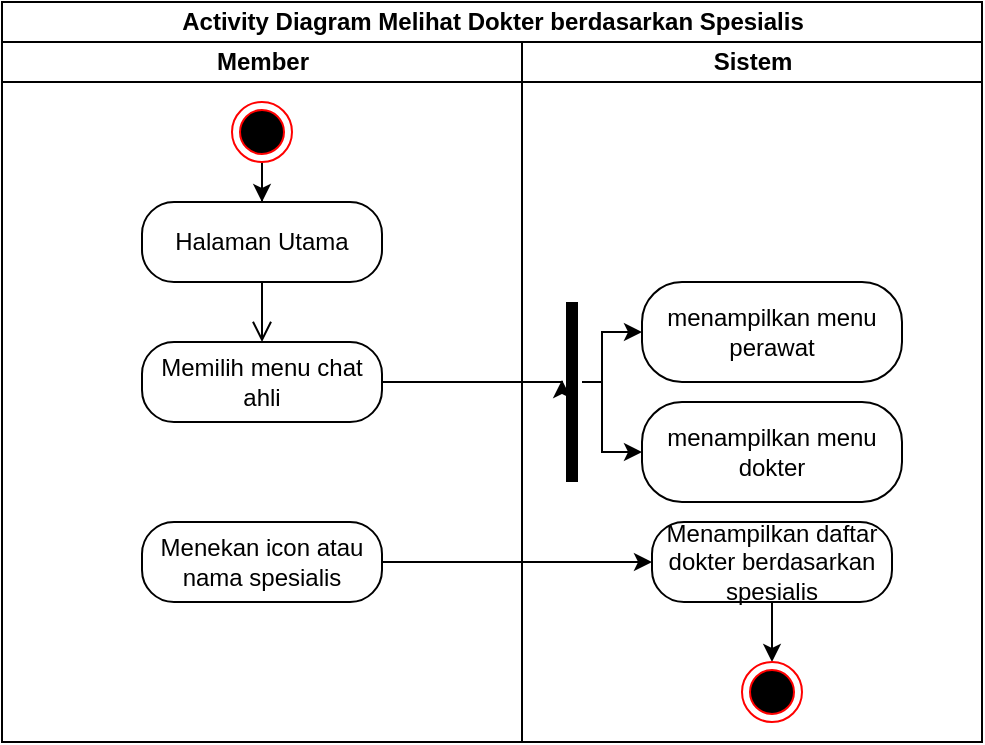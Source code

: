 <mxfile version="20.8.16" type="device"><diagram name="Halaman-1" id="MfYiTMshMia7dddQvLsD"><mxGraphModel dx="1151" dy="682" grid="1" gridSize="10" guides="1" tooltips="1" connect="1" arrows="1" fold="1" page="1" pageScale="1" pageWidth="827" pageHeight="1169" math="0" shadow="0"><root><mxCell id="0"/><mxCell id="1" parent="0"/><mxCell id="nRK3xLtQ6KZJVQRTyTja-11" value="Activity Diagram Melihat Dokter berdasarkan Spesialis" style="swimlane;childLayout=stackLayout;resizeParent=1;resizeParentMax=0;startSize=20;html=1;" parent="1" vertex="1"><mxGeometry x="230.0" y="140" width="490" height="370" as="geometry"/></mxCell><mxCell id="nRK3xLtQ6KZJVQRTyTja-12" value="Member" style="swimlane;startSize=20;html=1;" parent="nRK3xLtQ6KZJVQRTyTja-11" vertex="1"><mxGeometry y="20" width="260" height="350" as="geometry"/></mxCell><mxCell id="nRK3xLtQ6KZJVQRTyTja-18" value="" style="edgeStyle=orthogonalEdgeStyle;rounded=0;orthogonalLoop=1;jettySize=auto;html=1;" parent="nRK3xLtQ6KZJVQRTyTja-12" source="nRK3xLtQ6KZJVQRTyTja-15" target="nRK3xLtQ6KZJVQRTyTja-16" edge="1"><mxGeometry relative="1" as="geometry"/></mxCell><mxCell id="nRK3xLtQ6KZJVQRTyTja-15" value="" style="ellipse;html=1;shape=endState;fillColor=#000000;strokeColor=#ff0000;" parent="nRK3xLtQ6KZJVQRTyTja-12" vertex="1"><mxGeometry x="115.0" y="30" width="30" height="30" as="geometry"/></mxCell><mxCell id="nRK3xLtQ6KZJVQRTyTja-16" value="Halaman Utama" style="rounded=1;whiteSpace=wrap;html=1;arcSize=40;fontColor=#000000;fillColor=default;strokeColor=default;" parent="nRK3xLtQ6KZJVQRTyTja-12" vertex="1"><mxGeometry x="70.0" y="80" width="120" height="40" as="geometry"/></mxCell><mxCell id="nRK3xLtQ6KZJVQRTyTja-17" value="" style="edgeStyle=orthogonalEdgeStyle;html=1;verticalAlign=bottom;endArrow=open;endSize=8;strokeColor=default;rounded=0;" parent="nRK3xLtQ6KZJVQRTyTja-12" source="nRK3xLtQ6KZJVQRTyTja-16" edge="1"><mxGeometry relative="1" as="geometry"><mxPoint x="130.0" y="150" as="targetPoint"/></mxGeometry></mxCell><mxCell id="nRK3xLtQ6KZJVQRTyTja-19" value="Memilih menu chat ahli" style="rounded=1;whiteSpace=wrap;html=1;arcSize=40;fontColor=#000000;fillColor=default;strokeColor=default;" parent="nRK3xLtQ6KZJVQRTyTja-12" vertex="1"><mxGeometry x="70.0" y="150" width="120" height="40" as="geometry"/></mxCell><mxCell id="nRK3xLtQ6KZJVQRTyTja-23" value="Menekan icon atau nama spesialis" style="rounded=1;whiteSpace=wrap;html=1;arcSize=40;fontColor=#000000;fillColor=default;strokeColor=default;" parent="nRK3xLtQ6KZJVQRTyTja-12" vertex="1"><mxGeometry x="70.0" y="240" width="120" height="40" as="geometry"/></mxCell><mxCell id="nRK3xLtQ6KZJVQRTyTja-13" value="Sistem" style="swimlane;startSize=20;html=1;" parent="nRK3xLtQ6KZJVQRTyTja-11" vertex="1"><mxGeometry x="260" y="20" width="230" height="350" as="geometry"/></mxCell><mxCell id="nRK3xLtQ6KZJVQRTyTja-20" value="menampilkan menu dokter" style="rounded=1;whiteSpace=wrap;html=1;arcSize=40;fontColor=#000000;fillColor=default;strokeColor=default;" parent="nRK3xLtQ6KZJVQRTyTja-13" vertex="1"><mxGeometry x="60" y="180" width="130" height="50" as="geometry"/></mxCell><mxCell id="nRK3xLtQ6KZJVQRTyTja-28" style="edgeStyle=orthogonalEdgeStyle;rounded=0;orthogonalLoop=1;jettySize=auto;html=1;entryX=0.5;entryY=0;entryDx=0;entryDy=0;" parent="nRK3xLtQ6KZJVQRTyTja-13" source="nRK3xLtQ6KZJVQRTyTja-25" target="nRK3xLtQ6KZJVQRTyTja-27" edge="1"><mxGeometry relative="1" as="geometry"/></mxCell><mxCell id="nRK3xLtQ6KZJVQRTyTja-25" value="Menampilkan daftar dokter berdasarkan spesialis" style="rounded=1;whiteSpace=wrap;html=1;arcSize=40;fontColor=#000000;fillColor=default;strokeColor=default;" parent="nRK3xLtQ6KZJVQRTyTja-13" vertex="1"><mxGeometry x="65.0" y="240" width="120" height="40" as="geometry"/></mxCell><mxCell id="nRK3xLtQ6KZJVQRTyTja-27" value="" style="ellipse;html=1;shape=endState;fillColor=#000000;strokeColor=#ff0000;" parent="nRK3xLtQ6KZJVQRTyTja-13" vertex="1"><mxGeometry x="110.0" y="310" width="30" height="30" as="geometry"/></mxCell><mxCell id="4XkwJrkHvnOMhUKUUKRs-1" value="menampilkan menu perawat" style="rounded=1;whiteSpace=wrap;html=1;arcSize=40;fontColor=#000000;fillColor=default;strokeColor=default;" vertex="1" parent="nRK3xLtQ6KZJVQRTyTja-13"><mxGeometry x="60" y="120" width="130" height="50" as="geometry"/></mxCell><mxCell id="4XkwJrkHvnOMhUKUUKRs-6" style="edgeStyle=orthogonalEdgeStyle;rounded=0;orthogonalLoop=1;jettySize=auto;html=1;" edge="1" parent="nRK3xLtQ6KZJVQRTyTja-13" target="4XkwJrkHvnOMhUKUUKRs-1"><mxGeometry relative="1" as="geometry"><mxPoint x="30.0" y="170" as="sourcePoint"/><Array as="points"><mxPoint x="40" y="170"/><mxPoint x="40" y="145"/></Array></mxGeometry></mxCell><mxCell id="4XkwJrkHvnOMhUKUUKRs-7" style="edgeStyle=orthogonalEdgeStyle;rounded=0;orthogonalLoop=1;jettySize=auto;html=1;entryX=0;entryY=0.5;entryDx=0;entryDy=0;" edge="1" parent="nRK3xLtQ6KZJVQRTyTja-13" target="nRK3xLtQ6KZJVQRTyTja-20"><mxGeometry relative="1" as="geometry"><mxPoint x="30.0" y="170" as="sourcePoint"/><Array as="points"><mxPoint x="40" y="170"/><mxPoint x="40" y="205"/></Array></mxGeometry></mxCell><mxCell id="4XkwJrkHvnOMhUKUUKRs-2" value="" style="shape=line;html=1;strokeWidth=6;strokeColor=default;rotation=90;" vertex="1" parent="nRK3xLtQ6KZJVQRTyTja-13"><mxGeometry x="-20" y="166.25" width="90" height="17.5" as="geometry"/></mxCell><mxCell id="nRK3xLtQ6KZJVQRTyTja-26" style="edgeStyle=orthogonalEdgeStyle;rounded=0;orthogonalLoop=1;jettySize=auto;html=1;" parent="nRK3xLtQ6KZJVQRTyTja-11" source="nRK3xLtQ6KZJVQRTyTja-23" target="nRK3xLtQ6KZJVQRTyTja-25" edge="1"><mxGeometry relative="1" as="geometry"/></mxCell><mxCell id="4XkwJrkHvnOMhUKUUKRs-5" style="edgeStyle=orthogonalEdgeStyle;rounded=0;orthogonalLoop=1;jettySize=auto;html=1;" edge="1" parent="nRK3xLtQ6KZJVQRTyTja-11" source="nRK3xLtQ6KZJVQRTyTja-19"><mxGeometry relative="1" as="geometry"><mxPoint x="280.0" y="189" as="targetPoint"/><Array as="points"><mxPoint x="280" y="190"/></Array></mxGeometry></mxCell></root></mxGraphModel></diagram></mxfile>